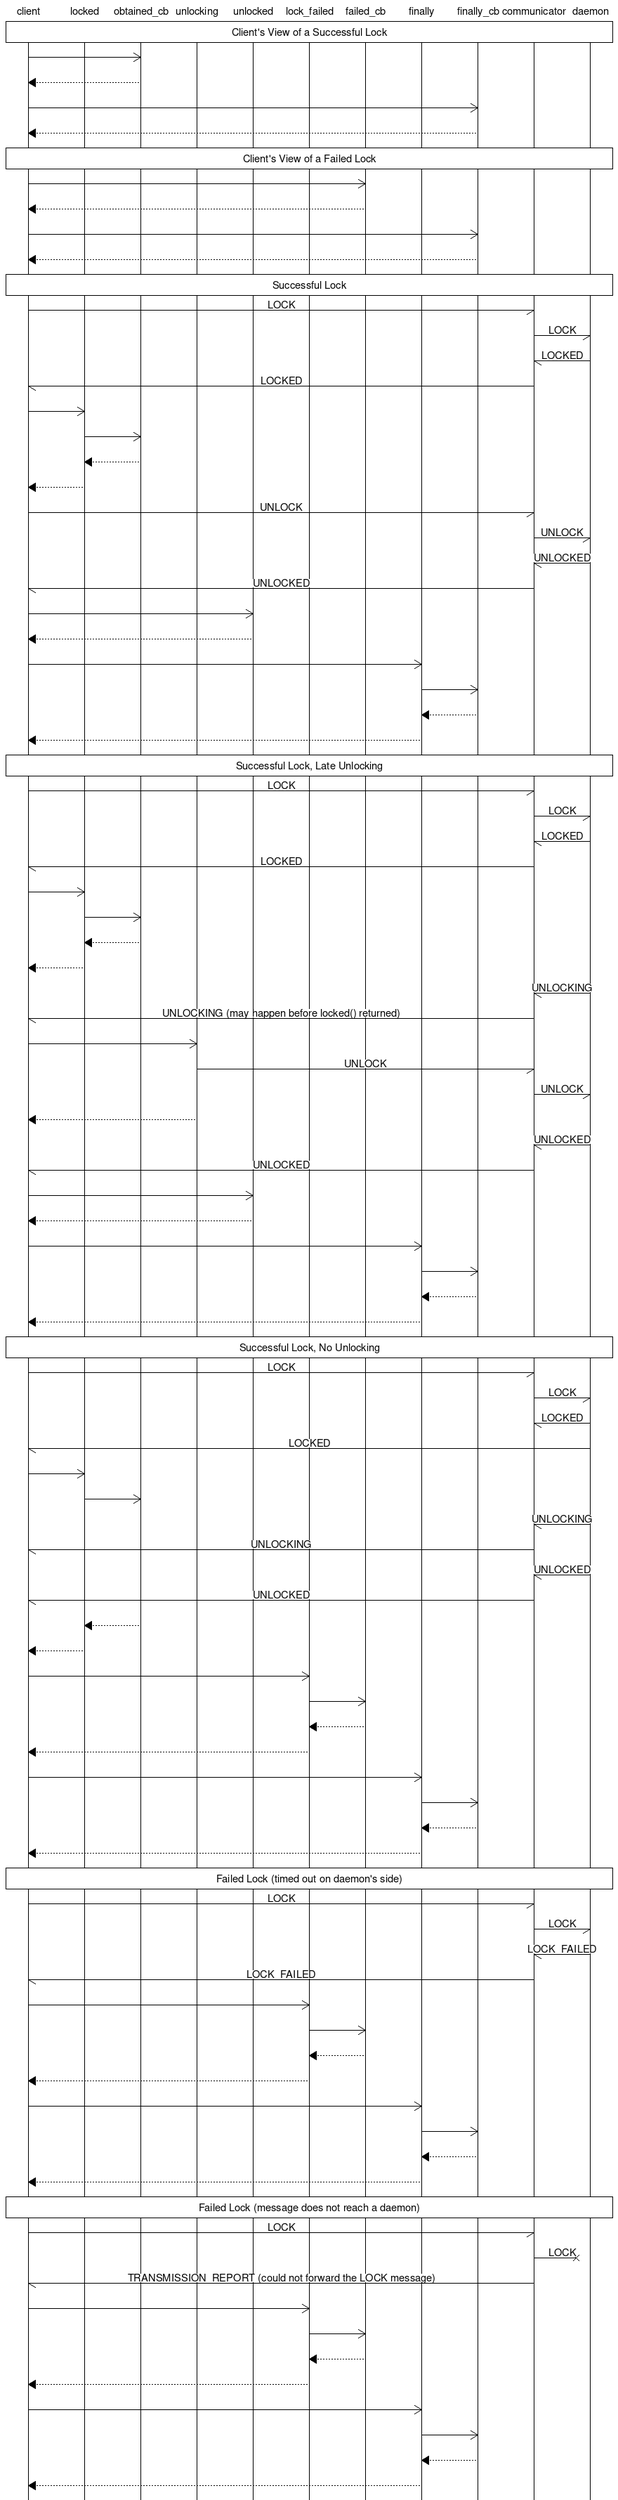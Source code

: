# Messages sent and received by the "cluck" object.

msc {
  client, locked, obtained_cb, unlocking, unlocked,
  lock_failed, failed_cb, finally, finally_cb, communicator, daemon;

  client box daemon [label="Client's View of a Successful Lock"];
  client =>> obtained_cb;
  client << obtained_cb;
  client =>> finally_cb;
  client << finally_cb;

  client box daemon [label="Client's View of a Failed Lock"];
  client =>> failed_cb;
  client << failed_cb;
  client =>> finally_cb;
  client << finally_cb;

  client box daemon [label="Successful Lock"];
  client -> communicator [label="LOCK"];
  communicator -> daemon [label="LOCK"];
  communicator <- daemon [label="LOCKED"];
  client <- communicator [label="LOCKED"];
  client =>> locked;
  locked =>> obtained_cb;
  locked << obtained_cb;
  client << locked;
  client -> communicator [label="UNLOCK"];
  communicator -> daemon [label="UNLOCK"];
  communicator <- daemon [label="UNLOCKED"];
  client <- communicator [label="UNLOCKED"];
  client =>> unlocked;
  client << unlocked;
  client =>> finally;
  finally =>> finally_cb;
  finally << finally_cb;
  client << finally;

  client box daemon [label="Successful Lock, Late Unlocking"];
  client -> communicator [label="LOCK"];
  communicator -> daemon [label="LOCK"];
  communicator <- daemon [label="LOCKED"];
  client <- communicator [label="LOCKED"];
  client =>> locked;
  locked =>> obtained_cb;
  locked << obtained_cb;
  client << locked;
  communicator <- daemon [label="UNLOCKING"];
  client <- communicator [label="UNLOCKING (may happen before locked() returned)"];
  client =>> unlocking;
  unlocking -> communicator [label="UNLOCK"];
  communicator -> daemon [label="UNLOCK"];
  client << unlocking;
  communicator <- daemon [label="UNLOCKED"];
  client <- communicator [label="UNLOCKED"];
  client =>> unlocked;
  client << unlocked;
  client =>> finally;
  finally =>> finally_cb;
  finally << finally_cb;
  client << finally;

  client box daemon [label="Successful Lock, No Unlocking"];
  client -> communicator [label="LOCK"];
  communicator -> daemon [label="LOCK"];
  communicator <- daemon [label="LOCKED"];
  client <- daemon [label="LOCKED"];
  client =>> locked;
  locked =>> obtained_cb;
  communicator <- daemon [label="UNLOCKING"];
  client <- communicator [label="UNLOCKING"];
  communicator <- daemon [label="UNLOCKED"];
  client <- communicator [label="UNLOCKED"];
  locked << obtained_cb;
  client << locked;
  client =>> lock_failed;
  lock_failed =>> failed_cb;
  lock_failed << failed_cb;
  client << lock_failed;
  client =>> finally;
  finally =>> finally_cb;
  finally << finally_cb;
  client << finally;

  client box daemon [label="Failed Lock (timed out on daemon's side)"];
  client -> communicator [label="LOCK"];
  communicator -> daemon [label="LOCK"];
  communicator <- daemon [label="LOCK_FAILED"];
  client <- communicator [label="LOCK_FAILED"];
  client =>> lock_failed;
  lock_failed =>> failed_cb;
  lock_failed << failed_cb;
  client << lock_failed;
  client =>> finally;
  finally =>> finally_cb;
  finally << finally_cb;
  client << finally;

  client box daemon [label="Failed Lock (message does not reach a daemon)"];
  client -> communicator [label="LOCK"];
  communicator -x daemon [label="LOCK"];
  client <- communicator [label="TRANSMISSION_REPORT (could not forward the LOCK message)"];
  client =>> lock_failed;
  lock_failed =>> failed_cb;
  lock_failed << failed_cb;
  client << lock_failed;
  client =>> finally;
  finally =>> finally_cb;
  finally << finally_cb;
  client << finally;
}

# vim: ts=2 sw=2 et
